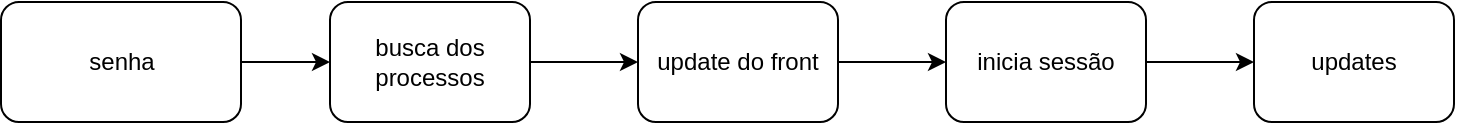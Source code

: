 <mxfile version="27.0.1">
  <diagram id="C5RBs43oDa-KdzZeNtuy" name="Page-1">
    <mxGraphModel dx="786" dy="425" grid="1" gridSize="10" guides="1" tooltips="1" connect="1" arrows="1" fold="1" page="1" pageScale="1" pageWidth="827" pageHeight="1169" math="0" shadow="0">
      <root>
        <mxCell id="WIyWlLk6GJQsqaUBKTNV-0" />
        <mxCell id="WIyWlLk6GJQsqaUBKTNV-1" parent="WIyWlLk6GJQsqaUBKTNV-0" />
        <mxCell id="qlKvG49ErUsKzXDzIkuj-2" value="" style="edgeStyle=orthogonalEdgeStyle;rounded=0;orthogonalLoop=1;jettySize=auto;html=1;" edge="1" parent="WIyWlLk6GJQsqaUBKTNV-1" source="qlKvG49ErUsKzXDzIkuj-0" target="qlKvG49ErUsKzXDzIkuj-1">
          <mxGeometry relative="1" as="geometry" />
        </mxCell>
        <mxCell id="qlKvG49ErUsKzXDzIkuj-0" value="senha" style="rounded=1;whiteSpace=wrap;html=1;" vertex="1" parent="WIyWlLk6GJQsqaUBKTNV-1">
          <mxGeometry x="353.5" y="340" width="120" height="60" as="geometry" />
        </mxCell>
        <mxCell id="qlKvG49ErUsKzXDzIkuj-4" value="" style="edgeStyle=orthogonalEdgeStyle;rounded=0;orthogonalLoop=1;jettySize=auto;html=1;" edge="1" parent="WIyWlLk6GJQsqaUBKTNV-1" source="qlKvG49ErUsKzXDzIkuj-1" target="qlKvG49ErUsKzXDzIkuj-3">
          <mxGeometry relative="1" as="geometry" />
        </mxCell>
        <mxCell id="qlKvG49ErUsKzXDzIkuj-1" value="busca dos processos" style="rounded=1;whiteSpace=wrap;html=1;" vertex="1" parent="WIyWlLk6GJQsqaUBKTNV-1">
          <mxGeometry x="518" y="340" width="100" height="60" as="geometry" />
        </mxCell>
        <mxCell id="qlKvG49ErUsKzXDzIkuj-6" value="" style="edgeStyle=orthogonalEdgeStyle;rounded=0;orthogonalLoop=1;jettySize=auto;html=1;" edge="1" parent="WIyWlLk6GJQsqaUBKTNV-1" source="qlKvG49ErUsKzXDzIkuj-3" target="qlKvG49ErUsKzXDzIkuj-5">
          <mxGeometry relative="1" as="geometry" />
        </mxCell>
        <mxCell id="qlKvG49ErUsKzXDzIkuj-3" value="update do front" style="rounded=1;whiteSpace=wrap;html=1;" vertex="1" parent="WIyWlLk6GJQsqaUBKTNV-1">
          <mxGeometry x="672" y="340" width="100" height="60" as="geometry" />
        </mxCell>
        <mxCell id="qlKvG49ErUsKzXDzIkuj-8" value="" style="edgeStyle=orthogonalEdgeStyle;rounded=0;orthogonalLoop=1;jettySize=auto;html=1;" edge="1" parent="WIyWlLk6GJQsqaUBKTNV-1" source="qlKvG49ErUsKzXDzIkuj-5" target="qlKvG49ErUsKzXDzIkuj-7">
          <mxGeometry relative="1" as="geometry" />
        </mxCell>
        <mxCell id="qlKvG49ErUsKzXDzIkuj-5" value="inicia sessão" style="rounded=1;whiteSpace=wrap;html=1;direction=west;" vertex="1" parent="WIyWlLk6GJQsqaUBKTNV-1">
          <mxGeometry x="826" y="340" width="100" height="60" as="geometry" />
        </mxCell>
        <mxCell id="qlKvG49ErUsKzXDzIkuj-7" value="updates" style="rounded=1;whiteSpace=wrap;html=1;direction=west;" vertex="1" parent="WIyWlLk6GJQsqaUBKTNV-1">
          <mxGeometry x="980" y="340" width="100" height="60" as="geometry" />
        </mxCell>
      </root>
    </mxGraphModel>
  </diagram>
</mxfile>
